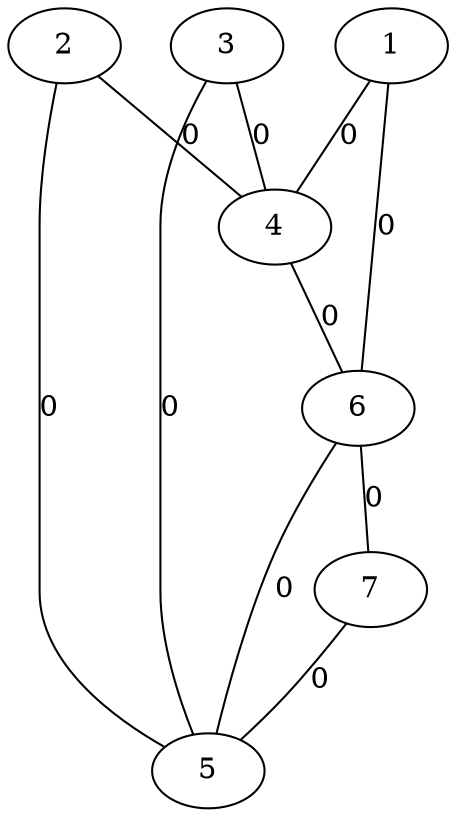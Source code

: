 graph G {
1;
2;
3;
4;
5;
6;
7;
1 -- 4  [label=0];
2 -- 4  [label=0];
2 -- 5  [label=0];
3 -- 4  [label=0];
3 -- 5  [label=0];
4 -- 6  [label=0];
5 -- 6  [label=0];
6 -- 1  [label=0];
6 -- 7  [label=0];
7 -- 5  [label=0];
}
